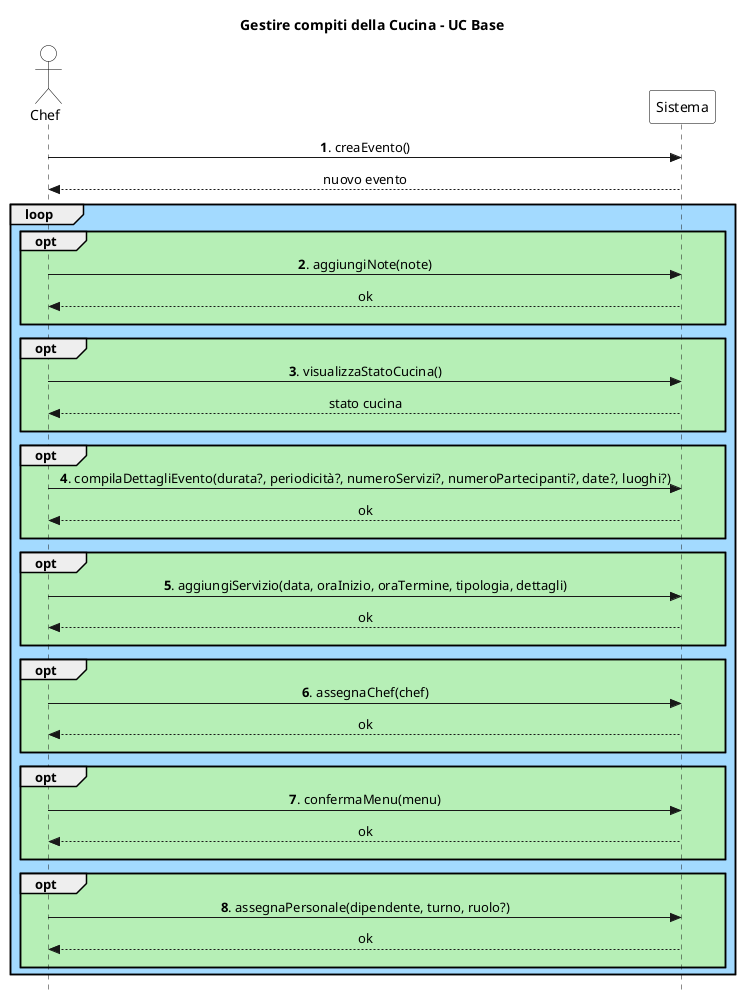 @startuml
skinparam Style strictuml
skinparam SequenceMessageAlign center

skinparam sequence {
    ActorBorderColor Black
    ActorBackgroundColor White
    ParticipantBorderColor Black
    ParticipantBackgroundColor White
}

actor Chef
participant Sistema

title Gestire compiti della Cucina - UC Base

Chef -> Sistema: **1**. creaEvento()
return nuovo evento

loop #a3daff
    opt #b6efb6
        Chef -> Sistema: **2**. aggiungiNote(note)
        return ok
        ||10||
    end

    opt #b6efb6
        Chef -> Sistema: **3**. visualizzaStatoCucina()
        return stato cucina
        ||10||
    end

    opt #b6efb6
        Chef -> Sistema: **4**. compilaDettagliEvento(durata?, periodicità?, numeroServizi?, numeroPartecipanti?, date?, luoghi?)
        return ok
        ||10||
    end

    opt #b6efb6
        Chef -> Sistema: **5**. aggiungiServizio(data, oraInizio, oraTermine, tipologia, dettagli)
        return ok
        ||10||
    end

    opt #b6efb6
        Chef -> Sistema: **6**. assegnaChef(chef)
        return ok
        ||10||
    end

    opt #b6efb6
        Chef -> Sistema: **7**. confermaMenu(menu)
        return ok
        ||10||
    end

    opt #b6efb6
        Chef -> Sistema: **8**. assegnaPersonale(dipendente, turno, ruolo?)
        return ok
        ||10||
    end
end
@enduml
